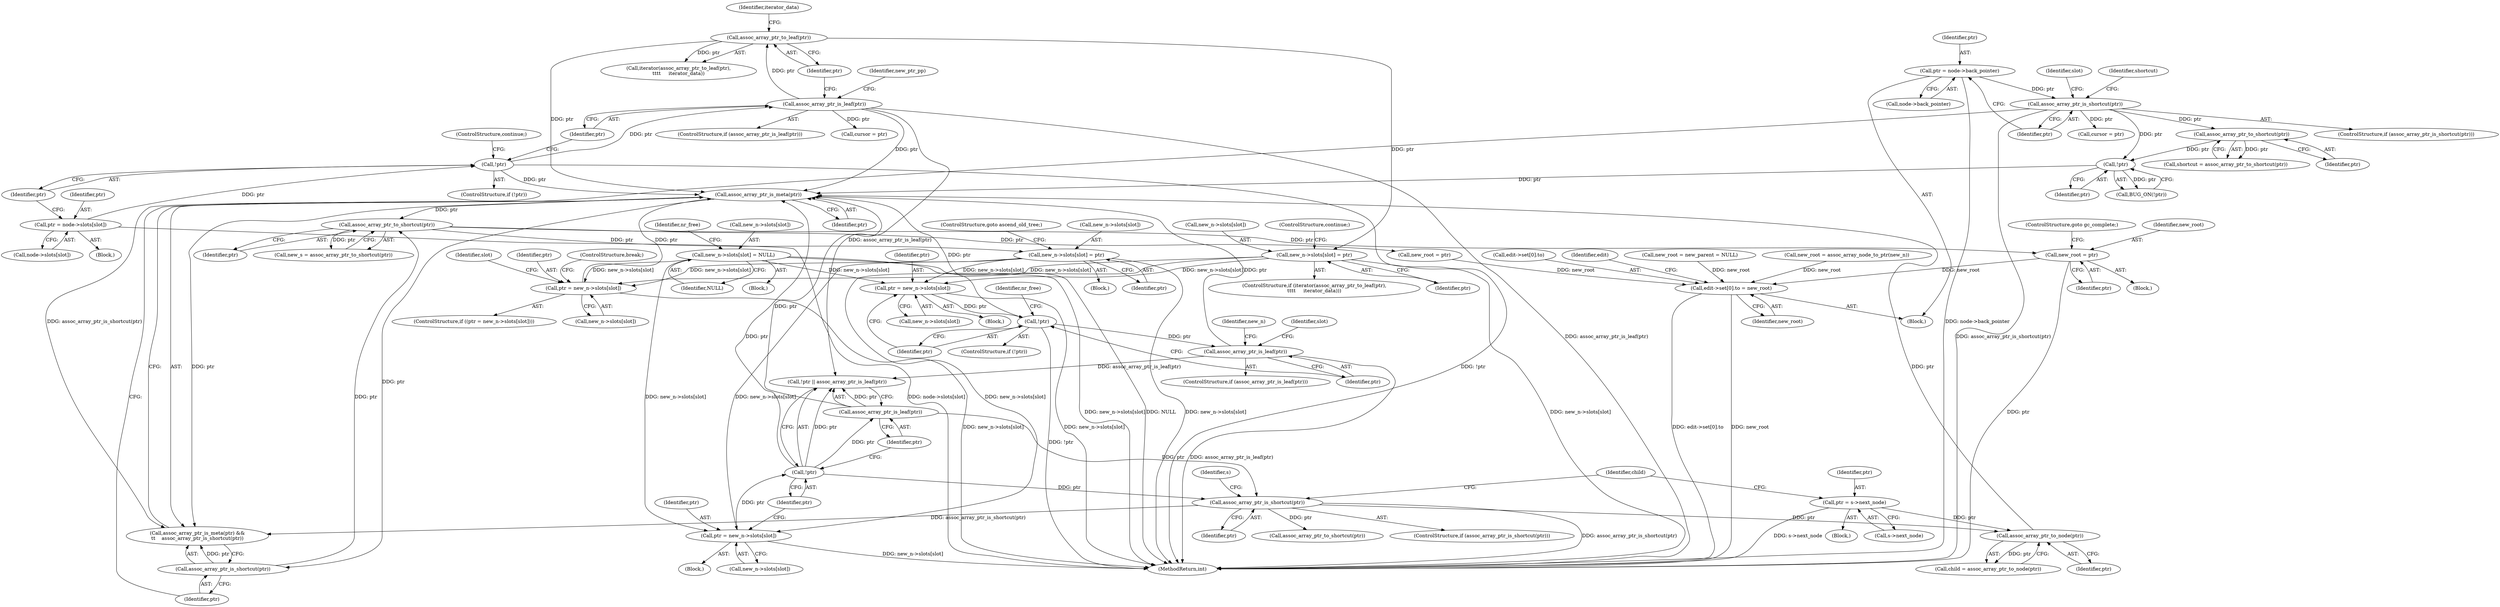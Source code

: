 digraph "0_linux_95389b08d93d5c06ec63ab49bd732b0069b7c35e@pointer" {
"1000697" [label="(Call,new_root = ptr)"];
"1000620" [label="(Call,assoc_array_ptr_to_shortcut(ptr))"];
"1000612" [label="(Call,assoc_array_ptr_is_shortcut(ptr))"];
"1000610" [label="(Call,assoc_array_ptr_is_meta(ptr))"];
"1000837" [label="(Call,!ptr)"];
"1000814" [label="(Call,assoc_array_ptr_to_shortcut(ptr))"];
"1000809" [label="(Call,assoc_array_ptr_is_shortcut(ptr))"];
"1000803" [label="(Call,ptr = node->back_pointer)"];
"1000401" [label="(Call,!ptr)"];
"1000393" [label="(Call,ptr = new_n->slots[slot])"];
"1000715" [label="(Call,new_n->slots[slot] = ptr)"];
"1000352" [label="(Call,new_n->slots[slot] = ptr)"];
"1000349" [label="(Call,assoc_array_ptr_to_leaf(ptr))"];
"1000344" [label="(Call,assoc_array_ptr_is_leaf(ptr))"];
"1000340" [label="(Call,!ptr)"];
"1000332" [label="(Call,ptr = node->slots[slot])"];
"1000496" [label="(Call,new_n->slots[slot] = NULL)"];
"1000466" [label="(Call,assoc_array_ptr_to_node(ptr))"];
"1000459" [label="(Call,ptr = s->next_node)"];
"1000452" [label="(Call,assoc_array_ptr_is_shortcut(ptr))"];
"1000445" [label="(Call,assoc_array_ptr_is_leaf(ptr))"];
"1000443" [label="(Call,!ptr)"];
"1000434" [label="(Call,ptr = new_n->slots[slot])"];
"1000407" [label="(Call,assoc_array_ptr_is_leaf(ptr))"];
"1000600" [label="(Call,ptr = new_n->slots[slot])"];
"1000847" [label="(Call,edit->set[0].to = new_root)"];
"1000465" [label="(Identifier,child)"];
"1000400" [label="(ControlStructure,if (!ptr))"];
"1000359" [label="(ControlStructure,continue;)"];
"1000443" [label="(Call,!ptr)"];
"1000600" [label="(Call,ptr = new_n->slots[slot])"];
"1000722" [label="(ControlStructure,goto ascend_old_tree;)"];
"1000810" [label="(Identifier,ptr)"];
"1000406" [label="(ControlStructure,if (assoc_array_ptr_is_leaf(ptr)))"];
"1000848" [label="(Call,edit->set[0].to)"];
"1000804" [label="(Identifier,ptr)"];
"1000442" [label="(Call,!ptr || assoc_array_ptr_is_leaf(ptr))"];
"1000815" [label="(Identifier,ptr)"];
"1000609" [label="(Call,assoc_array_ptr_is_meta(ptr) &&\n\t\t    assoc_array_ptr_is_shortcut(ptr))"];
"1000805" [label="(Call,node->back_pointer)"];
"1000332" [label="(Call,ptr = node->slots[slot])"];
"1000497" [label="(Call,new_n->slots[slot])"];
"1000456" [label="(Identifier,s)"];
"1000434" [label="(Call,ptr = new_n->slots[slot])"];
"1000612" [label="(Call,assoc_array_ptr_is_shortcut(ptr))"];
"1000836" [label="(Call,BUG_ON(!ptr))"];
"1000404" [label="(Identifier,nr_free)"];
"1000339" [label="(ControlStructure,if (!ptr))"];
"1000813" [label="(Identifier,shortcut)"];
"1000700" [label="(ControlStructure,goto gc_complete;)"];
"1000460" [label="(Identifier,ptr)"];
"1000116" [label="(Block,)"];
"1000361" [label="(Identifier,new_ptr_pp)"];
"1000878" [label="(MethodReturn,int)"];
"1000496" [label="(Call,new_n->slots[slot] = NULL)"];
"1000857" [label="(Identifier,edit)"];
"1000829" [label="(Identifier,slot)"];
"1000333" [label="(Identifier,ptr)"];
"1000699" [label="(Identifier,ptr)"];
"1000392" [label="(Block,)"];
"1000341" [label="(Identifier,ptr)"];
"1000715" [label="(Call,new_n->slots[slot] = ptr)"];
"1000345" [label="(Identifier,ptr)"];
"1000189" [label="(Call,new_root = new_parent = NULL)"];
"1000721" [label="(Identifier,ptr)"];
"1000352" [label="(Call,new_n->slots[slot] = ptr)"];
"1000446" [label="(Identifier,ptr)"];
"1000350" [label="(Identifier,ptr)"];
"1000334" [label="(Call,node->slots[slot])"];
"1000847" [label="(Call,edit->set[0].to = new_root)"];
"1000393" [label="(Call,ptr = new_n->slots[slot])"];
"1000444" [label="(Identifier,ptr)"];
"1000451" [label="(ControlStructure,if (assoc_array_ptr_is_shortcut(ptr)))"];
"1000459" [label="(Call,ptr = s->next_node)"];
"1000452" [label="(Call,assoc_array_ptr_is_shortcut(ptr))"];
"1000613" [label="(Identifier,ptr)"];
"1000803" [label="(Call,ptr = node->back_pointer)"];
"1000461" [label="(Call,s->next_node)"];
"1000411" [label="(Identifier,new_n)"];
"1000435" [label="(Identifier,ptr)"];
"1000343" [label="(ControlStructure,if (assoc_array_ptr_is_leaf(ptr)))"];
"1000342" [label="(ControlStructure,continue;)"];
"1000809" [label="(Call,assoc_array_ptr_is_shortcut(ptr))"];
"1000344" [label="(Call,assoc_array_ptr_is_leaf(ptr))"];
"1000814" [label="(Call,assoc_array_ptr_to_shortcut(ptr))"];
"1000620" [label="(Call,assoc_array_ptr_to_shortcut(ptr))"];
"1000837" [label="(Call,!ptr)"];
"1000431" [label="(Block,)"];
"1000407" [label="(Call,assoc_array_ptr_is_leaf(ptr))"];
"1000614" [label="(Block,)"];
"1000808" [label="(ControlStructure,if (assoc_array_ptr_is_shortcut(ptr)))"];
"1000351" [label="(Identifier,iterator_data)"];
"1000483" [label="(Block,)"];
"1000502" [label="(Identifier,NULL)"];
"1000607" [label="(ControlStructure,break;)"];
"1000349" [label="(Call,assoc_array_ptr_to_leaf(ptr))"];
"1000445" [label="(Call,assoc_array_ptr_is_leaf(ptr))"];
"1000467" [label="(Identifier,ptr)"];
"1000401" [label="(Call,!ptr)"];
"1000833" [label="(Call,cursor = ptr)"];
"1000394" [label="(Identifier,ptr)"];
"1000602" [label="(Call,new_n->slots[slot])"];
"1000391" [label="(Identifier,slot)"];
"1000347" [label="(ControlStructure,if (iterator(assoc_array_ptr_to_leaf(ptr),\n\t\t\t\t     iterator_data)))"];
"1000464" [label="(Call,child = assoc_array_ptr_to_node(ptr))"];
"1000610" [label="(Call,assoc_array_ptr_is_meta(ptr))"];
"1000599" [label="(ControlStructure,if ((ptr = new_n->slots[slot])))"];
"1000598" [label="(Identifier,slot)"];
"1000348" [label="(Call,iterator(assoc_array_ptr_to_leaf(ptr),\n\t\t\t\t     iterator_data))"];
"1000454" [label="(Block,)"];
"1000436" [label="(Call,new_n->slots[slot])"];
"1000368" [label="(Call,cursor = ptr)"];
"1000648" [label="(Call,new_root = ptr)"];
"1000686" [label="(Block,)"];
"1000776" [label="(Call,new_root = assoc_array_node_to_ptr(new_n))"];
"1000453" [label="(Identifier,ptr)"];
"1000408" [label="(Identifier,ptr)"];
"1000395" [label="(Call,new_n->slots[slot])"];
"1000618" [label="(Call,new_s = assoc_array_ptr_to_shortcut(ptr))"];
"1000457" [label="(Call,assoc_array_ptr_to_shortcut(ptr))"];
"1000601" [label="(Identifier,ptr)"];
"1000402" [label="(Identifier,ptr)"];
"1000621" [label="(Identifier,ptr)"];
"1000611" [label="(Identifier,ptr)"];
"1000466" [label="(Call,assoc_array_ptr_to_node(ptr))"];
"1000812" [label="(Call,shortcut = assoc_array_ptr_to_shortcut(ptr))"];
"1000716" [label="(Call,new_n->slots[slot])"];
"1000358" [label="(Identifier,ptr)"];
"1000855" [label="(Identifier,new_root)"];
"1000331" [label="(Block,)"];
"1000698" [label="(Identifier,new_root)"];
"1000340" [label="(Call,!ptr)"];
"1000504" [label="(Identifier,nr_free)"];
"1000838" [label="(Identifier,ptr)"];
"1000353" [label="(Call,new_n->slots[slot])"];
"1000697" [label="(Call,new_root = ptr)"];
"1000697" -> "1000686"  [label="AST: "];
"1000697" -> "1000699"  [label="CFG: "];
"1000698" -> "1000697"  [label="AST: "];
"1000699" -> "1000697"  [label="AST: "];
"1000700" -> "1000697"  [label="CFG: "];
"1000697" -> "1000878"  [label="DDG: ptr"];
"1000620" -> "1000697"  [label="DDG: ptr"];
"1000697" -> "1000847"  [label="DDG: new_root"];
"1000620" -> "1000618"  [label="AST: "];
"1000620" -> "1000621"  [label="CFG: "];
"1000621" -> "1000620"  [label="AST: "];
"1000618" -> "1000620"  [label="CFG: "];
"1000620" -> "1000618"  [label="DDG: ptr"];
"1000612" -> "1000620"  [label="DDG: ptr"];
"1000610" -> "1000620"  [label="DDG: ptr"];
"1000620" -> "1000648"  [label="DDG: ptr"];
"1000620" -> "1000715"  [label="DDG: ptr"];
"1000612" -> "1000609"  [label="AST: "];
"1000612" -> "1000613"  [label="CFG: "];
"1000613" -> "1000612"  [label="AST: "];
"1000609" -> "1000612"  [label="CFG: "];
"1000612" -> "1000609"  [label="DDG: ptr"];
"1000610" -> "1000612"  [label="DDG: ptr"];
"1000610" -> "1000609"  [label="AST: "];
"1000610" -> "1000611"  [label="CFG: "];
"1000611" -> "1000610"  [label="AST: "];
"1000613" -> "1000610"  [label="CFG: "];
"1000609" -> "1000610"  [label="CFG: "];
"1000610" -> "1000609"  [label="DDG: ptr"];
"1000837" -> "1000610"  [label="DDG: ptr"];
"1000401" -> "1000610"  [label="DDG: ptr"];
"1000466" -> "1000610"  [label="DDG: ptr"];
"1000407" -> "1000610"  [label="DDG: ptr"];
"1000445" -> "1000610"  [label="DDG: ptr"];
"1000349" -> "1000610"  [label="DDG: ptr"];
"1000340" -> "1000610"  [label="DDG: ptr"];
"1000443" -> "1000610"  [label="DDG: ptr"];
"1000600" -> "1000610"  [label="DDG: ptr"];
"1000344" -> "1000610"  [label="DDG: ptr"];
"1000837" -> "1000836"  [label="AST: "];
"1000837" -> "1000838"  [label="CFG: "];
"1000838" -> "1000837"  [label="AST: "];
"1000836" -> "1000837"  [label="CFG: "];
"1000837" -> "1000836"  [label="DDG: ptr"];
"1000814" -> "1000837"  [label="DDG: ptr"];
"1000809" -> "1000837"  [label="DDG: ptr"];
"1000814" -> "1000812"  [label="AST: "];
"1000814" -> "1000815"  [label="CFG: "];
"1000815" -> "1000814"  [label="AST: "];
"1000812" -> "1000814"  [label="CFG: "];
"1000814" -> "1000812"  [label="DDG: ptr"];
"1000809" -> "1000814"  [label="DDG: ptr"];
"1000809" -> "1000808"  [label="AST: "];
"1000809" -> "1000810"  [label="CFG: "];
"1000810" -> "1000809"  [label="AST: "];
"1000813" -> "1000809"  [label="CFG: "];
"1000829" -> "1000809"  [label="CFG: "];
"1000809" -> "1000878"  [label="DDG: assoc_array_ptr_is_shortcut(ptr)"];
"1000809" -> "1000609"  [label="DDG: assoc_array_ptr_is_shortcut(ptr)"];
"1000803" -> "1000809"  [label="DDG: ptr"];
"1000809" -> "1000833"  [label="DDG: ptr"];
"1000803" -> "1000116"  [label="AST: "];
"1000803" -> "1000805"  [label="CFG: "];
"1000804" -> "1000803"  [label="AST: "];
"1000805" -> "1000803"  [label="AST: "];
"1000810" -> "1000803"  [label="CFG: "];
"1000803" -> "1000878"  [label="DDG: node->back_pointer"];
"1000401" -> "1000400"  [label="AST: "];
"1000401" -> "1000402"  [label="CFG: "];
"1000402" -> "1000401"  [label="AST: "];
"1000404" -> "1000401"  [label="CFG: "];
"1000408" -> "1000401"  [label="CFG: "];
"1000401" -> "1000878"  [label="DDG: !ptr"];
"1000393" -> "1000401"  [label="DDG: ptr"];
"1000401" -> "1000407"  [label="DDG: ptr"];
"1000393" -> "1000392"  [label="AST: "];
"1000393" -> "1000395"  [label="CFG: "];
"1000394" -> "1000393"  [label="AST: "];
"1000395" -> "1000393"  [label="AST: "];
"1000402" -> "1000393"  [label="CFG: "];
"1000393" -> "1000878"  [label="DDG: new_n->slots[slot]"];
"1000715" -> "1000393"  [label="DDG: new_n->slots[slot]"];
"1000352" -> "1000393"  [label="DDG: new_n->slots[slot]"];
"1000496" -> "1000393"  [label="DDG: new_n->slots[slot]"];
"1000715" -> "1000614"  [label="AST: "];
"1000715" -> "1000721"  [label="CFG: "];
"1000716" -> "1000715"  [label="AST: "];
"1000721" -> "1000715"  [label="AST: "];
"1000722" -> "1000715"  [label="CFG: "];
"1000715" -> "1000878"  [label="DDG: new_n->slots[slot]"];
"1000715" -> "1000434"  [label="DDG: new_n->slots[slot]"];
"1000715" -> "1000600"  [label="DDG: new_n->slots[slot]"];
"1000352" -> "1000347"  [label="AST: "];
"1000352" -> "1000358"  [label="CFG: "];
"1000353" -> "1000352"  [label="AST: "];
"1000358" -> "1000352"  [label="AST: "];
"1000359" -> "1000352"  [label="CFG: "];
"1000352" -> "1000878"  [label="DDG: new_n->slots[slot]"];
"1000349" -> "1000352"  [label="DDG: ptr"];
"1000352" -> "1000434"  [label="DDG: new_n->slots[slot]"];
"1000352" -> "1000600"  [label="DDG: new_n->slots[slot]"];
"1000349" -> "1000348"  [label="AST: "];
"1000349" -> "1000350"  [label="CFG: "];
"1000350" -> "1000349"  [label="AST: "];
"1000351" -> "1000349"  [label="CFG: "];
"1000349" -> "1000348"  [label="DDG: ptr"];
"1000344" -> "1000349"  [label="DDG: ptr"];
"1000344" -> "1000343"  [label="AST: "];
"1000344" -> "1000345"  [label="CFG: "];
"1000345" -> "1000344"  [label="AST: "];
"1000350" -> "1000344"  [label="CFG: "];
"1000361" -> "1000344"  [label="CFG: "];
"1000344" -> "1000878"  [label="DDG: assoc_array_ptr_is_leaf(ptr)"];
"1000340" -> "1000344"  [label="DDG: ptr"];
"1000344" -> "1000368"  [label="DDG: ptr"];
"1000344" -> "1000442"  [label="DDG: assoc_array_ptr_is_leaf(ptr)"];
"1000340" -> "1000339"  [label="AST: "];
"1000340" -> "1000341"  [label="CFG: "];
"1000341" -> "1000340"  [label="AST: "];
"1000342" -> "1000340"  [label="CFG: "];
"1000345" -> "1000340"  [label="CFG: "];
"1000340" -> "1000878"  [label="DDG: !ptr"];
"1000332" -> "1000340"  [label="DDG: ptr"];
"1000332" -> "1000331"  [label="AST: "];
"1000332" -> "1000334"  [label="CFG: "];
"1000333" -> "1000332"  [label="AST: "];
"1000334" -> "1000332"  [label="AST: "];
"1000341" -> "1000332"  [label="CFG: "];
"1000332" -> "1000878"  [label="DDG: node->slots[slot]"];
"1000496" -> "1000483"  [label="AST: "];
"1000496" -> "1000502"  [label="CFG: "];
"1000497" -> "1000496"  [label="AST: "];
"1000502" -> "1000496"  [label="AST: "];
"1000504" -> "1000496"  [label="CFG: "];
"1000496" -> "1000878"  [label="DDG: new_n->slots[slot]"];
"1000496" -> "1000878"  [label="DDG: NULL"];
"1000496" -> "1000434"  [label="DDG: new_n->slots[slot]"];
"1000496" -> "1000600"  [label="DDG: new_n->slots[slot]"];
"1000466" -> "1000464"  [label="AST: "];
"1000466" -> "1000467"  [label="CFG: "];
"1000467" -> "1000466"  [label="AST: "];
"1000464" -> "1000466"  [label="CFG: "];
"1000466" -> "1000464"  [label="DDG: ptr"];
"1000459" -> "1000466"  [label="DDG: ptr"];
"1000452" -> "1000466"  [label="DDG: ptr"];
"1000459" -> "1000454"  [label="AST: "];
"1000459" -> "1000461"  [label="CFG: "];
"1000460" -> "1000459"  [label="AST: "];
"1000461" -> "1000459"  [label="AST: "];
"1000465" -> "1000459"  [label="CFG: "];
"1000459" -> "1000878"  [label="DDG: s->next_node"];
"1000452" -> "1000451"  [label="AST: "];
"1000452" -> "1000453"  [label="CFG: "];
"1000453" -> "1000452"  [label="AST: "];
"1000456" -> "1000452"  [label="CFG: "];
"1000465" -> "1000452"  [label="CFG: "];
"1000452" -> "1000878"  [label="DDG: assoc_array_ptr_is_shortcut(ptr)"];
"1000445" -> "1000452"  [label="DDG: ptr"];
"1000443" -> "1000452"  [label="DDG: ptr"];
"1000452" -> "1000457"  [label="DDG: ptr"];
"1000452" -> "1000609"  [label="DDG: assoc_array_ptr_is_shortcut(ptr)"];
"1000445" -> "1000442"  [label="AST: "];
"1000445" -> "1000446"  [label="CFG: "];
"1000446" -> "1000445"  [label="AST: "];
"1000442" -> "1000445"  [label="CFG: "];
"1000445" -> "1000442"  [label="DDG: ptr"];
"1000443" -> "1000445"  [label="DDG: ptr"];
"1000443" -> "1000442"  [label="AST: "];
"1000443" -> "1000444"  [label="CFG: "];
"1000444" -> "1000443"  [label="AST: "];
"1000446" -> "1000443"  [label="CFG: "];
"1000442" -> "1000443"  [label="CFG: "];
"1000443" -> "1000442"  [label="DDG: ptr"];
"1000434" -> "1000443"  [label="DDG: ptr"];
"1000434" -> "1000431"  [label="AST: "];
"1000434" -> "1000436"  [label="CFG: "];
"1000435" -> "1000434"  [label="AST: "];
"1000436" -> "1000434"  [label="AST: "];
"1000444" -> "1000434"  [label="CFG: "];
"1000434" -> "1000878"  [label="DDG: new_n->slots[slot]"];
"1000407" -> "1000406"  [label="AST: "];
"1000407" -> "1000408"  [label="CFG: "];
"1000408" -> "1000407"  [label="AST: "];
"1000411" -> "1000407"  [label="CFG: "];
"1000391" -> "1000407"  [label="CFG: "];
"1000407" -> "1000878"  [label="DDG: assoc_array_ptr_is_leaf(ptr)"];
"1000407" -> "1000442"  [label="DDG: assoc_array_ptr_is_leaf(ptr)"];
"1000600" -> "1000599"  [label="AST: "];
"1000600" -> "1000602"  [label="CFG: "];
"1000601" -> "1000600"  [label="AST: "];
"1000602" -> "1000600"  [label="AST: "];
"1000607" -> "1000600"  [label="CFG: "];
"1000598" -> "1000600"  [label="CFG: "];
"1000600" -> "1000878"  [label="DDG: new_n->slots[slot]"];
"1000847" -> "1000116"  [label="AST: "];
"1000847" -> "1000855"  [label="CFG: "];
"1000848" -> "1000847"  [label="AST: "];
"1000855" -> "1000847"  [label="AST: "];
"1000857" -> "1000847"  [label="CFG: "];
"1000847" -> "1000878"  [label="DDG: edit->set[0].to"];
"1000847" -> "1000878"  [label="DDG: new_root"];
"1000189" -> "1000847"  [label="DDG: new_root"];
"1000776" -> "1000847"  [label="DDG: new_root"];
"1000648" -> "1000847"  [label="DDG: new_root"];
}
